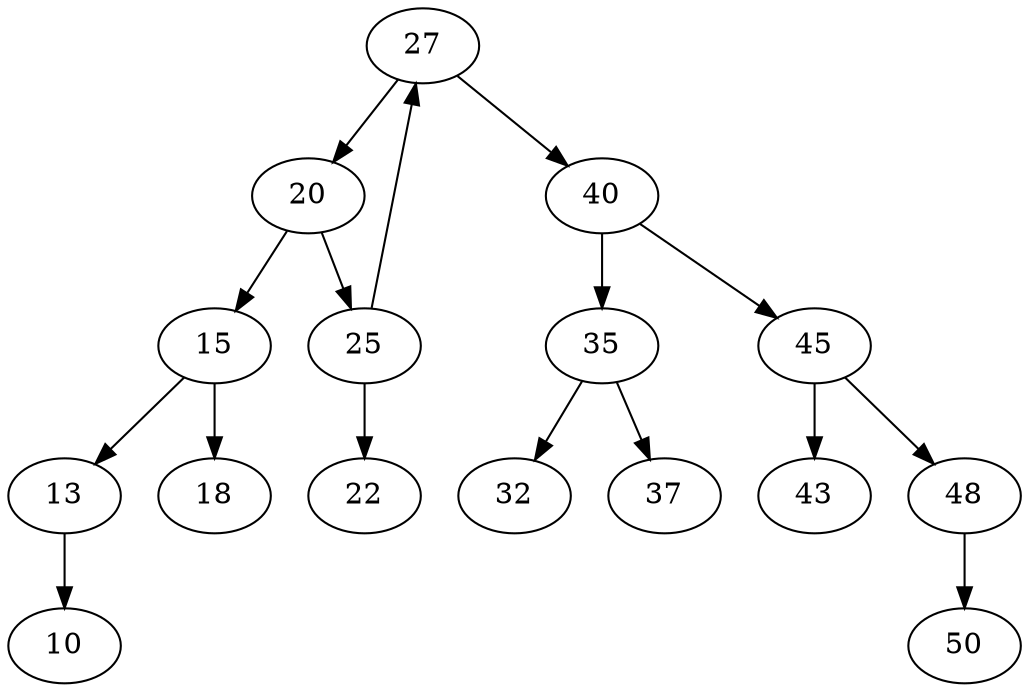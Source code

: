 digraph G {
27->20;20->15;15->13;13->10;15->18;20->25;25->22;25->27;27->40;40->35;35->32;35->37;40->45;45->43;45->48;48->50;}
